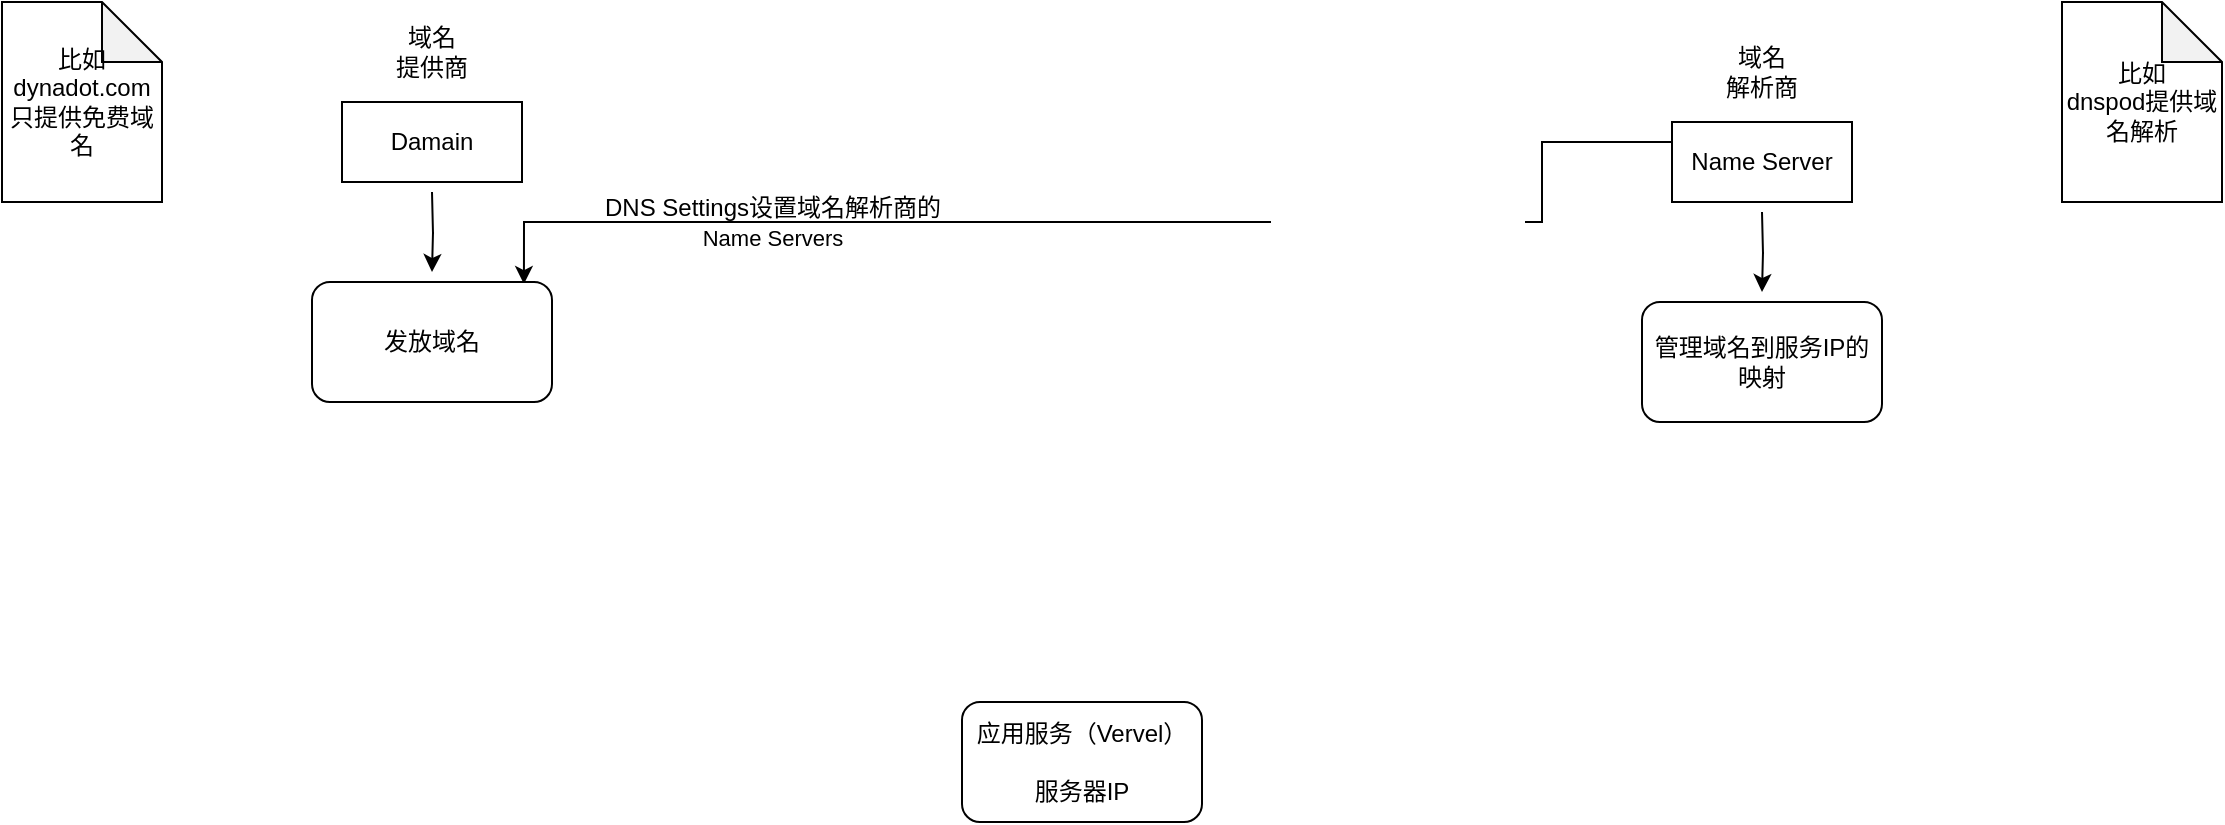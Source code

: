 <mxfile version="21.3.0" type="github">
  <diagram name="第 1 页" id="11QYpz-zLl2f8xzPD1Qq">
    <mxGraphModel dx="1242" dy="698" grid="1" gridSize="10" guides="1" tooltips="1" connect="1" arrows="1" fold="1" page="1" pageScale="1" pageWidth="827" pageHeight="1169" math="0" shadow="0">
      <root>
        <mxCell id="0" />
        <mxCell id="1" parent="0" />
        <mxCell id="cfR0mszA-3SYHEkwhtc0-9" style="edgeStyle=orthogonalEdgeStyle;rounded=0;orthogonalLoop=1;jettySize=auto;html=1;" edge="1" parent="1">
          <mxGeometry relative="1" as="geometry">
            <mxPoint x="215" y="195" as="targetPoint" />
            <mxPoint x="215" y="155" as="sourcePoint" />
          </mxGeometry>
        </mxCell>
        <mxCell id="cfR0mszA-3SYHEkwhtc0-2" value="Damain" style="rounded=0;whiteSpace=wrap;html=1;" vertex="1" parent="1">
          <mxGeometry x="170" y="110" width="90" height="40" as="geometry" />
        </mxCell>
        <mxCell id="cfR0mszA-3SYHEkwhtc0-13" style="edgeStyle=orthogonalEdgeStyle;rounded=0;orthogonalLoop=1;jettySize=auto;html=1;entryX=0.883;entryY=0.017;entryDx=0;entryDy=0;entryPerimeter=0;" edge="1" parent="1" source="cfR0mszA-3SYHEkwhtc0-3" target="cfR0mszA-3SYHEkwhtc0-10">
          <mxGeometry relative="1" as="geometry">
            <Array as="points">
              <mxPoint x="770" y="130" />
              <mxPoint x="770" y="170" />
              <mxPoint x="261" y="170" />
            </Array>
          </mxGeometry>
        </mxCell>
        <mxCell id="cfR0mszA-3SYHEkwhtc0-3" value="Name Server" style="rounded=0;whiteSpace=wrap;html=1;" vertex="1" parent="1">
          <mxGeometry x="835" y="120" width="90" height="40" as="geometry" />
        </mxCell>
        <mxCell id="cfR0mszA-3SYHEkwhtc0-4" value="应用服务（Vervel）&lt;br&gt;&lt;br&gt;服务器IP" style="rounded=1;whiteSpace=wrap;html=1;" vertex="1" parent="1">
          <mxGeometry x="480" y="410" width="120" height="60" as="geometry" />
        </mxCell>
        <mxCell id="cfR0mszA-3SYHEkwhtc0-5" value="域名&lt;br&gt;提供商" style="text;html=1;strokeColor=none;fillColor=none;align=center;verticalAlign=middle;whiteSpace=wrap;rounded=0;" vertex="1" parent="1">
          <mxGeometry x="185" y="70" width="60" height="30" as="geometry" />
        </mxCell>
        <mxCell id="cfR0mszA-3SYHEkwhtc0-6" value="域名&lt;br&gt;解析商" style="text;html=1;strokeColor=none;fillColor=none;align=center;verticalAlign=middle;whiteSpace=wrap;rounded=0;" vertex="1" parent="1">
          <mxGeometry x="850" y="80" width="60" height="30" as="geometry" />
        </mxCell>
        <mxCell id="cfR0mszA-3SYHEkwhtc0-7" value="比如&lt;br&gt;dynadot.com只提供免费域名" style="shape=note;whiteSpace=wrap;html=1;backgroundOutline=1;darkOpacity=0.05;" vertex="1" parent="1">
          <mxGeometry y="60" width="80" height="100" as="geometry" />
        </mxCell>
        <mxCell id="cfR0mszA-3SYHEkwhtc0-8" value="比如&lt;br&gt;dnspod提供域名解析" style="shape=note;whiteSpace=wrap;html=1;backgroundOutline=1;darkOpacity=0.05;" vertex="1" parent="1">
          <mxGeometry x="1030" y="60" width="80" height="100" as="geometry" />
        </mxCell>
        <mxCell id="cfR0mszA-3SYHEkwhtc0-10" value="发放域名" style="rounded=1;whiteSpace=wrap;html=1;" vertex="1" parent="1">
          <mxGeometry x="155" y="200" width="120" height="60" as="geometry" />
        </mxCell>
        <mxCell id="cfR0mszA-3SYHEkwhtc0-11" style="edgeStyle=orthogonalEdgeStyle;rounded=0;orthogonalLoop=1;jettySize=auto;html=1;" edge="1" parent="1">
          <mxGeometry relative="1" as="geometry">
            <mxPoint x="880" y="205" as="targetPoint" />
            <mxPoint x="880" y="165" as="sourcePoint" />
          </mxGeometry>
        </mxCell>
        <mxCell id="cfR0mszA-3SYHEkwhtc0-12" value="管理域名到服务IP的映射" style="rounded=1;whiteSpace=wrap;html=1;" vertex="1" parent="1">
          <mxGeometry x="820" y="210" width="120" height="60" as="geometry" />
        </mxCell>
        <mxCell id="cfR0mszA-3SYHEkwhtc0-15" value="DNS Settings设置域名解析商的&lt;br style=&quot;border-color: var(--border-color); font-size: 11px;&quot;&gt;&lt;span style=&quot;font-size: 11px; background-color: rgb(255, 255, 255);&quot;&gt;Name Servers&lt;/span&gt;" style="text;html=1;align=center;verticalAlign=middle;resizable=0;points=[];autosize=1;strokeColor=none;fillColor=none;" vertex="1" parent="1">
          <mxGeometry x="290" y="150" width="190" height="40" as="geometry" />
        </mxCell>
      </root>
    </mxGraphModel>
  </diagram>
</mxfile>
